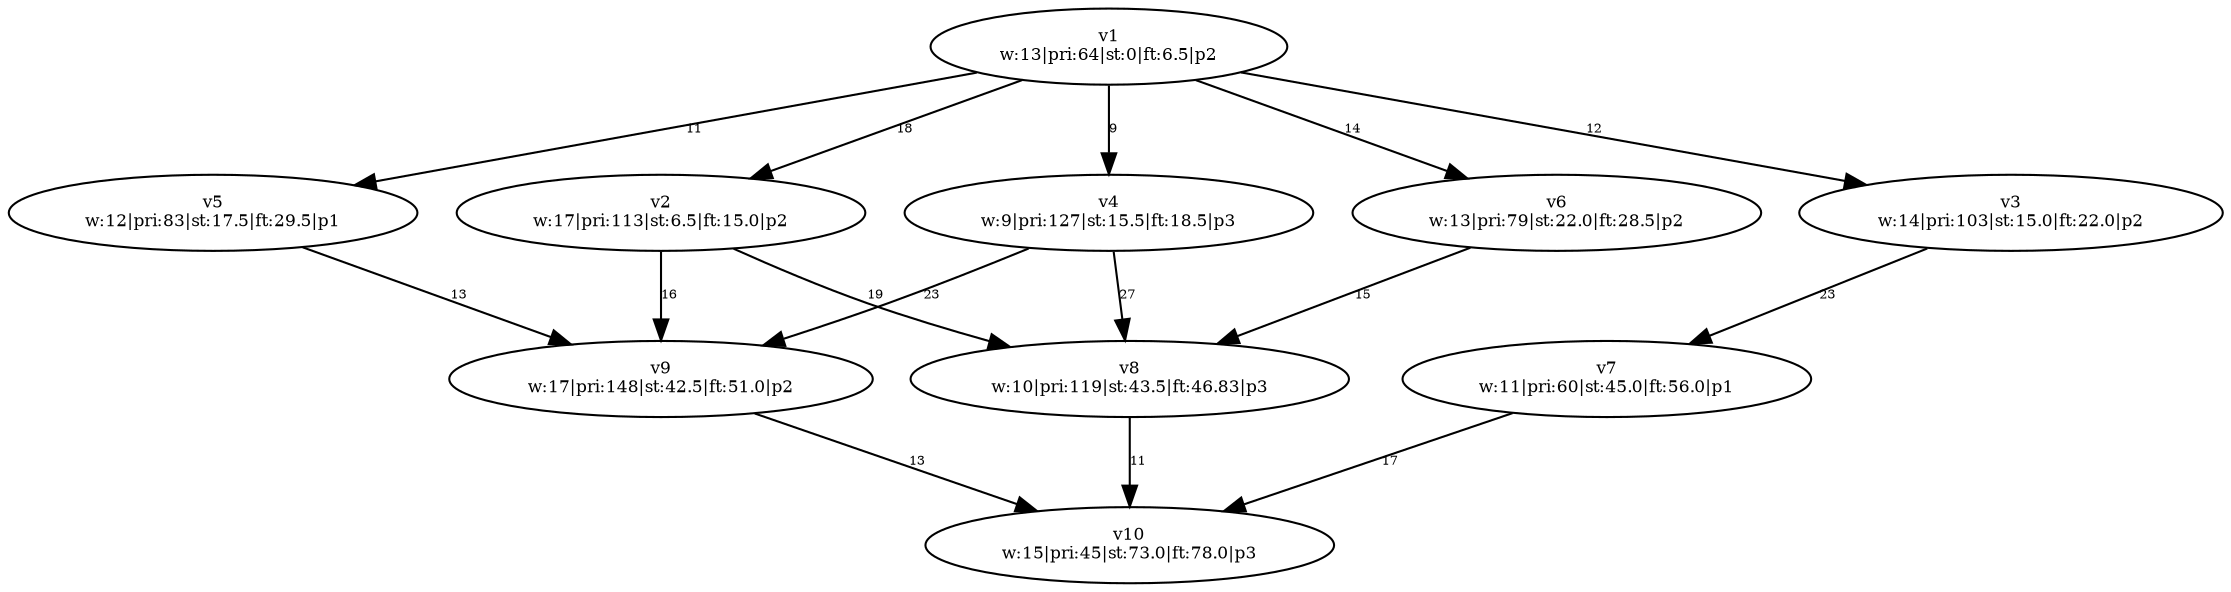digraph {
	v1 [label="v1
w:13|pri:64|st:0|ft:6.5|p2" fontsize=8.0]
	v4 [label="v4
w:9|pri:127|st:15.5|ft:18.5|p3" fontsize=8.0]
	v2 [label="v2
w:17|pri:113|st:6.5|ft:15.0|p2" fontsize=8.0]
	v3 [label="v3
w:14|pri:103|st:15.0|ft:22.0|p2" fontsize=8.0]
	v5 [label="v5
w:12|pri:83|st:17.5|ft:29.5|p1" fontsize=8.0]
	v6 [label="v6
w:13|pri:79|st:22.0|ft:28.5|p2" fontsize=8.0]
	v9 [label="v9
w:17|pri:148|st:42.5|ft:51.0|p2" fontsize=8.0]
	v8 [label="v8
w:10|pri:119|st:43.5|ft:46.83|p3" fontsize=8.0]
	v7 [label="v7
w:11|pri:60|st:45.0|ft:56.0|p1" fontsize=8.0]
	v10 [label="v10
w:15|pri:45|st:73.0|ft:78.0|p3" fontsize=8.0]
	v1 -> v2 [label=18 constraint=true fontsize=6.0]
	v1 -> v3 [label=12 constraint=true fontsize=6.0]
	v1 -> v4 [label=9 constraint=true fontsize=6.0]
	v1 -> v5 [label=11 constraint=true fontsize=6.0]
	v1 -> v6 [label=14 constraint=true fontsize=6.0]
	v2 -> v8 [label=19 constraint=true fontsize=6.0]
	v2 -> v9 [label=16 constraint=true fontsize=6.0]
	v3 -> v7 [label=23 constraint=true fontsize=6.0]
	v4 -> v8 [label=27 constraint=true fontsize=6.0]
	v4 -> v9 [label=23 constraint=true fontsize=6.0]
	v5 -> v9 [label=13 constraint=true fontsize=6.0]
	v6 -> v8 [label=15 constraint=true fontsize=6.0]
	v7 -> v10 [label=17 constraint=true fontsize=6.0]
	v8 -> v10 [label=11 constraint=true fontsize=6.0]
	v9 -> v10 [label=13 constraint=true fontsize=6.0]
}
